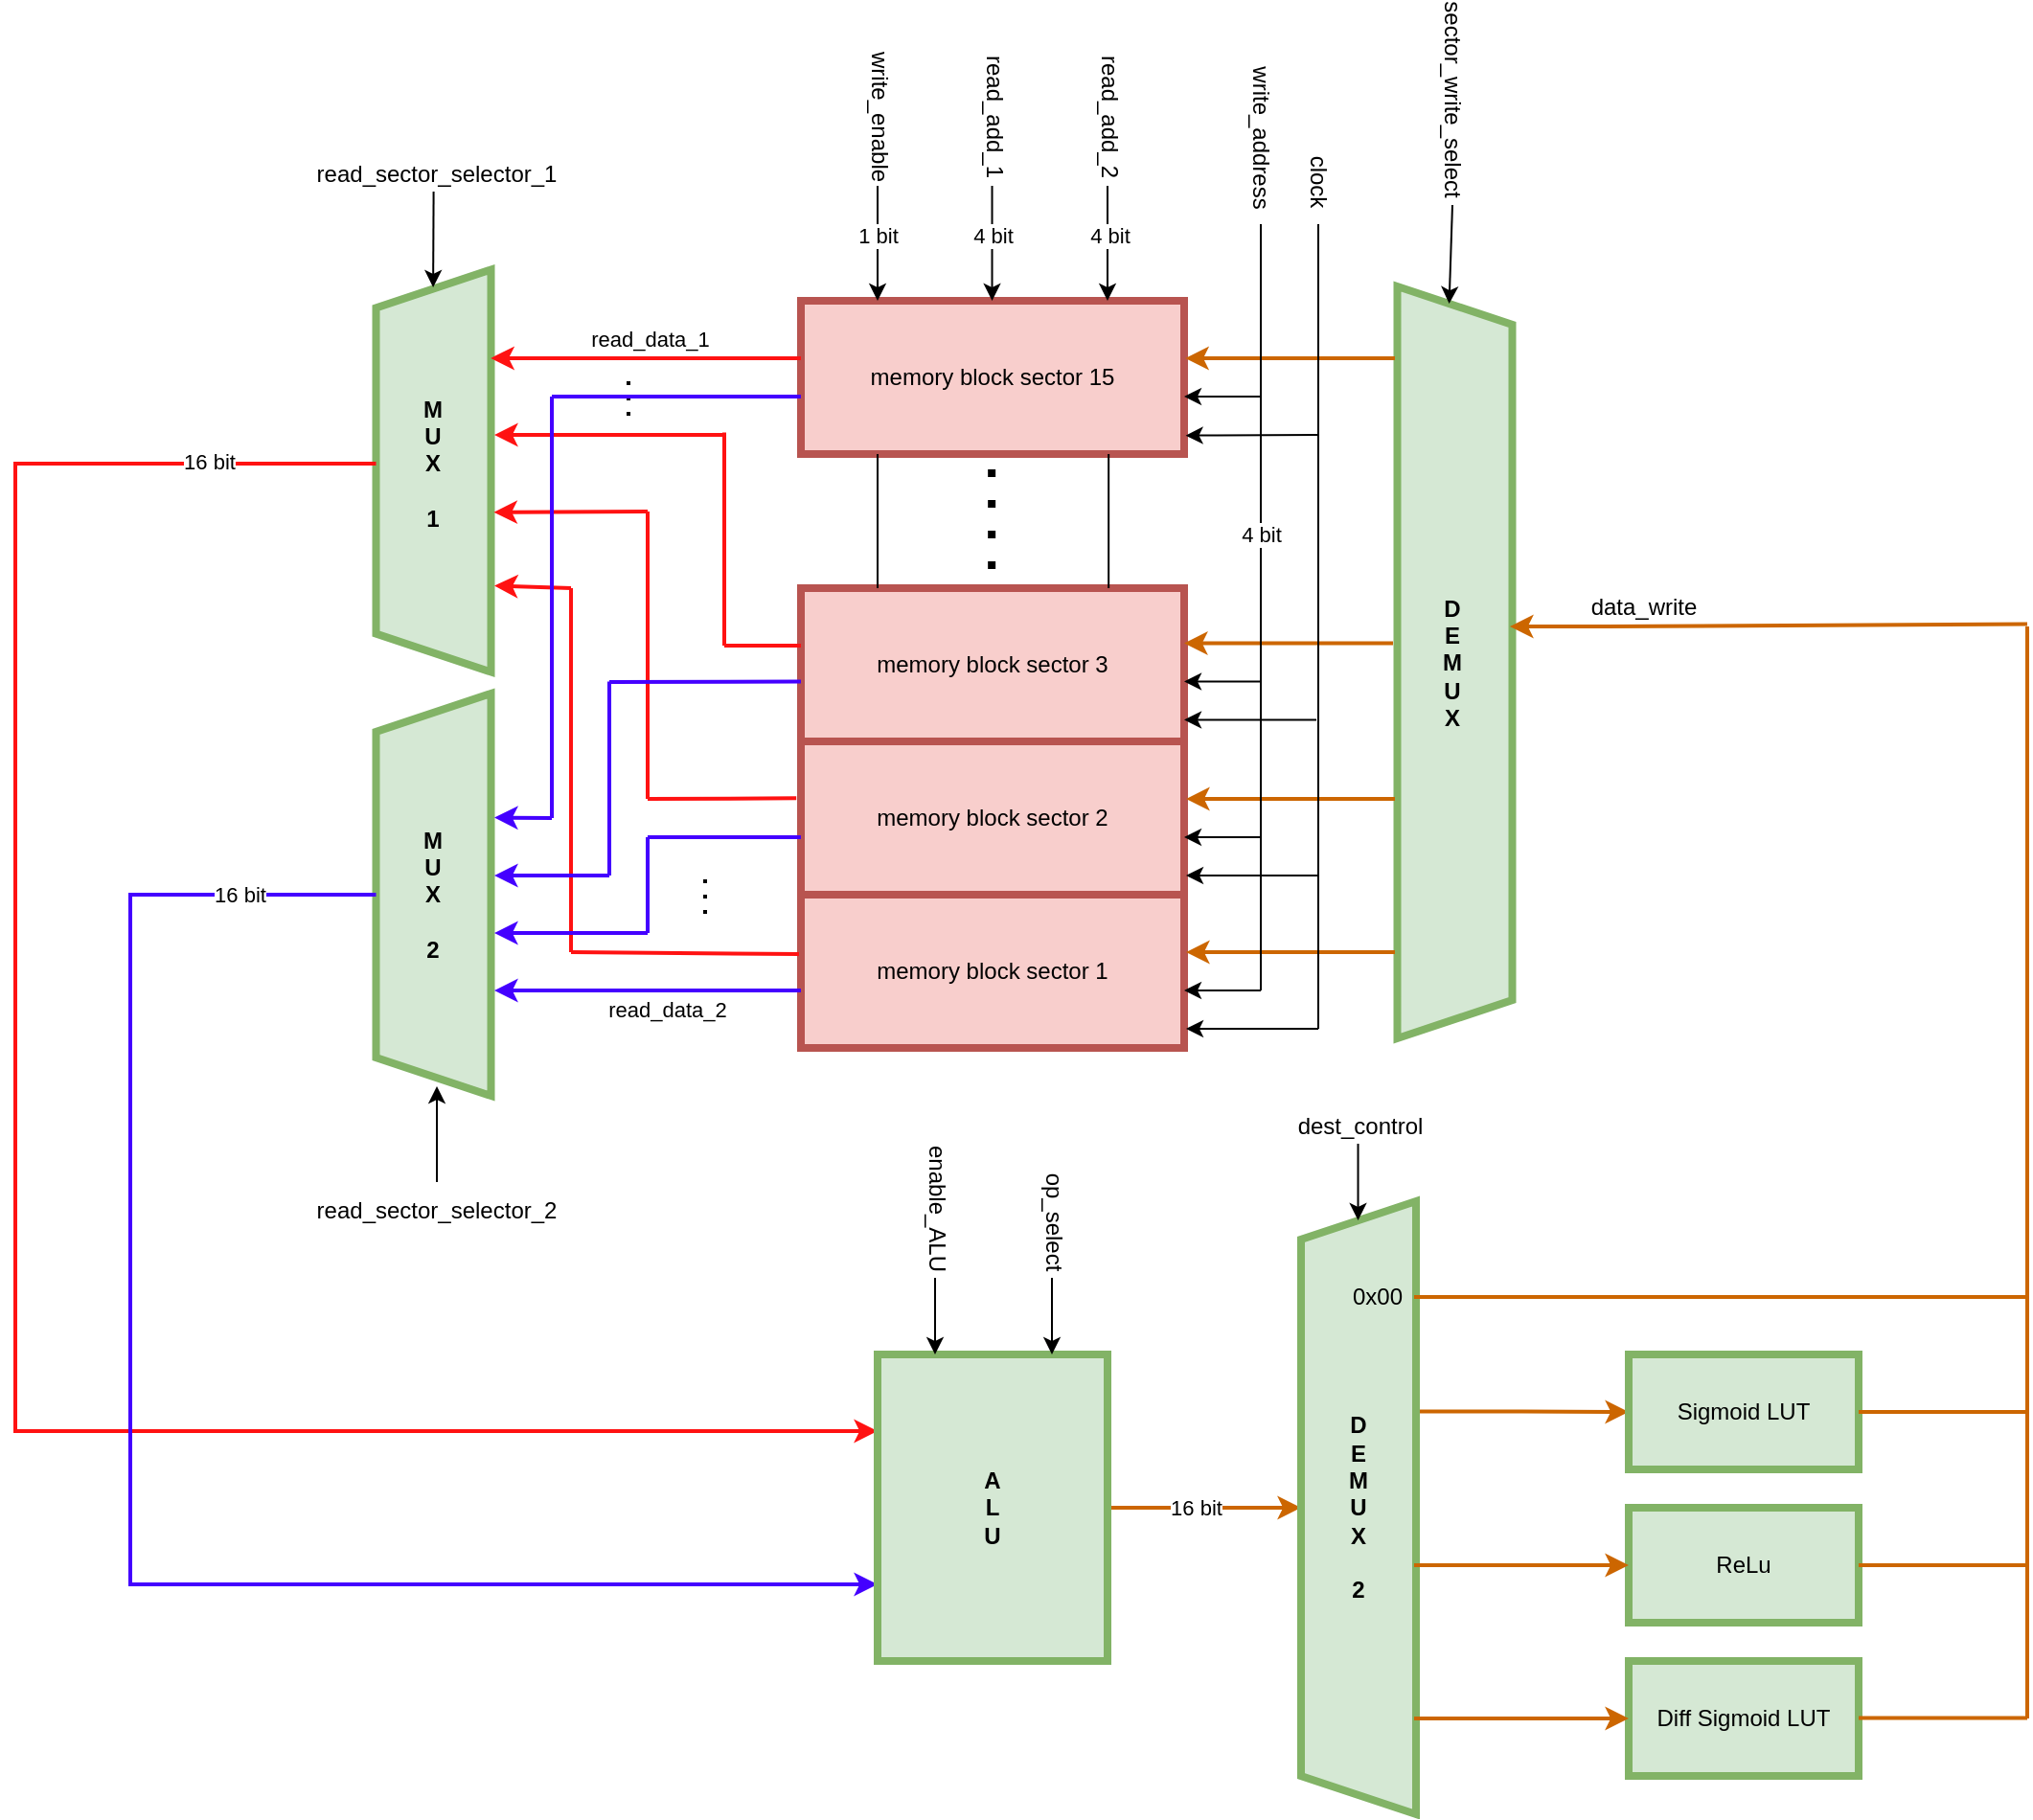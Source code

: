 <mxfile version="22.1.21" type="device">
  <diagram name="Page-1" id="vGLQDfFbMvig3VskNHVz">
    <mxGraphModel dx="2039" dy="1953" grid="1" gridSize="10" guides="1" tooltips="1" connect="1" arrows="1" fold="1" page="1" pageScale="1" pageWidth="850" pageHeight="1100" math="0" shadow="0">
      <root>
        <mxCell id="0" />
        <mxCell id="1" parent="0" />
        <mxCell id="zXN-J-oQ4i_HUt895SHt-1" value="memory block sector 3" style="rounded=0;whiteSpace=wrap;html=1;fillColor=#f8cecc;strokeColor=#b85450;strokeWidth=4;" parent="1" vertex="1">
          <mxGeometry x="280" y="80" width="200" height="80" as="geometry" />
        </mxCell>
        <mxCell id="zXN-J-oQ4i_HUt895SHt-2" value="memory block sector 2" style="rounded=0;whiteSpace=wrap;html=1;fillColor=#f8cecc;strokeColor=#b85450;strokeWidth=4;" parent="1" vertex="1">
          <mxGeometry x="280" y="160" width="200" height="80" as="geometry" />
        </mxCell>
        <mxCell id="zXN-J-oQ4i_HUt895SHt-3" value="memory block sector 1" style="rounded=0;whiteSpace=wrap;html=1;fillColor=#f8cecc;strokeColor=#b85450;strokeWidth=4;" parent="1" vertex="1">
          <mxGeometry x="280" y="240" width="200" height="80" as="geometry" />
        </mxCell>
        <mxCell id="zXN-J-oQ4i_HUt895SHt-4" value="" style="endArrow=none;dashed=1;html=1;dashPattern=1 3;strokeWidth=4;rounded=0;" parent="1" edge="1">
          <mxGeometry width="50" height="50" relative="1" as="geometry">
            <mxPoint x="379.58" y="70" as="sourcePoint" />
            <mxPoint x="379.58" y="10" as="targetPoint" />
          </mxGeometry>
        </mxCell>
        <mxCell id="zXN-J-oQ4i_HUt895SHt-5" value="memory block sector 15" style="rounded=0;whiteSpace=wrap;html=1;fillColor=#f8cecc;strokeColor=#b85450;strokeWidth=4;" parent="1" vertex="1">
          <mxGeometry x="280" y="-70" width="200" height="80" as="geometry" />
        </mxCell>
        <mxCell id="zXN-J-oQ4i_HUt895SHt-14" value="write_address" style="text;html=1;strokeColor=none;fillColor=none;align=center;verticalAlign=middle;whiteSpace=wrap;rounded=0;rotation=90;" parent="1" vertex="1">
          <mxGeometry x="490" y="-170" width="60" height="30" as="geometry" />
        </mxCell>
        <mxCell id="zXN-J-oQ4i_HUt895SHt-15" value="" style="shape=trapezoid;perimeter=trapezoidPerimeter;whiteSpace=wrap;html=1;fixedSize=1;fillColor=#d5e8d4;strokeColor=#82b366;strokeWidth=4;rotation=90;" parent="1" vertex="1">
          <mxGeometry x="425" y="88.75" width="392.5" height="60" as="geometry" />
        </mxCell>
        <mxCell id="zXN-J-oQ4i_HUt895SHt-16" value="D&lt;br&gt;E&lt;br&gt;M&lt;br&gt;U&lt;br&gt;X" style="text;html=1;strokeColor=none;fillColor=none;align=center;verticalAlign=middle;whiteSpace=wrap;rounded=0;fontStyle=1" parent="1" vertex="1">
          <mxGeometry x="590" y="103.75" width="60" height="30" as="geometry" />
        </mxCell>
        <mxCell id="zXN-J-oQ4i_HUt895SHt-22" value="data_write" style="text;html=1;strokeColor=none;fillColor=none;align=center;verticalAlign=middle;whiteSpace=wrap;rounded=0;rotation=0;" parent="1" vertex="1">
          <mxGeometry x="700" y="80" width="40" height="20" as="geometry" />
        </mxCell>
        <mxCell id="zXN-J-oQ4i_HUt895SHt-24" value="" style="endArrow=classic;html=1;rounded=0;entryX=0.023;entryY=0.549;entryDx=0;entryDy=0;entryPerimeter=0;" parent="1" target="zXN-J-oQ4i_HUt895SHt-15" edge="1">
          <mxGeometry width="50" height="50" relative="1" as="geometry">
            <mxPoint x="620" y="-120" as="sourcePoint" />
            <mxPoint x="619.66" y="-150" as="targetPoint" />
          </mxGeometry>
        </mxCell>
        <mxCell id="zXN-J-oQ4i_HUt895SHt-25" value="sector_write_select" style="text;html=1;strokeColor=none;fillColor=none;align=center;verticalAlign=middle;whiteSpace=wrap;rounded=0;rotation=90;" parent="1" vertex="1">
          <mxGeometry x="590" y="-190" width="60" height="30" as="geometry" />
        </mxCell>
        <mxCell id="zXN-J-oQ4i_HUt895SHt-28" value="" style="endArrow=classic;html=1;rounded=0;entryX=1.003;entryY=0.375;entryDx=0;entryDy=0;entryPerimeter=0;strokeColor=#CC6600;strokeWidth=2;" parent="1" target="zXN-J-oQ4i_HUt895SHt-5" edge="1">
          <mxGeometry width="50" height="50" relative="1" as="geometry">
            <mxPoint x="590" y="-40" as="sourcePoint" />
            <mxPoint x="480" y="-38.24" as="targetPoint" />
          </mxGeometry>
        </mxCell>
        <mxCell id="zXN-J-oQ4i_HUt895SHt-29" value="" style="endArrow=classic;html=1;rounded=0;entryX=1.003;entryY=0.375;entryDx=0;entryDy=0;entryPerimeter=0;strokeColor=#CC6600;strokeWidth=2;" parent="1" edge="1">
          <mxGeometry width="50" height="50" relative="1" as="geometry">
            <mxPoint x="589" y="108.75" as="sourcePoint" />
            <mxPoint x="480" y="108.75" as="targetPoint" />
          </mxGeometry>
        </mxCell>
        <mxCell id="zXN-J-oQ4i_HUt895SHt-30" value="" style="endArrow=classic;html=1;rounded=0;entryX=1.003;entryY=0.375;entryDx=0;entryDy=0;entryPerimeter=0;strokeColor=#CC6600;strokeWidth=2;" parent="1" edge="1">
          <mxGeometry width="50" height="50" relative="1" as="geometry">
            <mxPoint x="590" y="190" as="sourcePoint" />
            <mxPoint x="481" y="190" as="targetPoint" />
          </mxGeometry>
        </mxCell>
        <mxCell id="zXN-J-oQ4i_HUt895SHt-31" value="" style="endArrow=classic;html=1;rounded=0;entryX=1.003;entryY=0.375;entryDx=0;entryDy=0;entryPerimeter=0;strokeColor=#CC6600;strokeWidth=2;" parent="1" edge="1">
          <mxGeometry width="50" height="50" relative="1" as="geometry">
            <mxPoint x="590" y="270" as="sourcePoint" />
            <mxPoint x="481" y="270" as="targetPoint" />
          </mxGeometry>
        </mxCell>
        <mxCell id="zXN-J-oQ4i_HUt895SHt-37" value="" style="endArrow=none;html=1;rounded=0;" parent="1" edge="1">
          <mxGeometry width="50" height="50" relative="1" as="geometry">
            <mxPoint x="520" y="290" as="sourcePoint" />
            <mxPoint x="520" y="-110" as="targetPoint" />
          </mxGeometry>
        </mxCell>
        <mxCell id="zXN-J-oQ4i_HUt895SHt-105" value="4 bit" style="edgeLabel;html=1;align=center;verticalAlign=middle;resizable=0;points=[];" parent="zXN-J-oQ4i_HUt895SHt-37" vertex="1" connectable="0">
          <mxGeometry x="0.19" relative="1" as="geometry">
            <mxPoint as="offset" />
          </mxGeometry>
        </mxCell>
        <mxCell id="zXN-J-oQ4i_HUt895SHt-38" value="" style="endArrow=classic;html=1;rounded=0;" parent="1" edge="1">
          <mxGeometry width="50" height="50" relative="1" as="geometry">
            <mxPoint x="520" y="-20" as="sourcePoint" />
            <mxPoint x="480" y="-20" as="targetPoint" />
          </mxGeometry>
        </mxCell>
        <mxCell id="zXN-J-oQ4i_HUt895SHt-39" value="" style="endArrow=classic;html=1;rounded=0;" parent="1" edge="1">
          <mxGeometry width="50" height="50" relative="1" as="geometry">
            <mxPoint x="520" y="128.75" as="sourcePoint" />
            <mxPoint x="480" y="128.75" as="targetPoint" />
          </mxGeometry>
        </mxCell>
        <mxCell id="zXN-J-oQ4i_HUt895SHt-40" value="" style="endArrow=classic;html=1;rounded=0;" parent="1" edge="1">
          <mxGeometry width="50" height="50" relative="1" as="geometry">
            <mxPoint x="520" y="210" as="sourcePoint" />
            <mxPoint x="480" y="210" as="targetPoint" />
          </mxGeometry>
        </mxCell>
        <mxCell id="zXN-J-oQ4i_HUt895SHt-41" value="" style="endArrow=classic;html=1;rounded=0;" parent="1" edge="1">
          <mxGeometry width="50" height="50" relative="1" as="geometry">
            <mxPoint x="520" y="290" as="sourcePoint" />
            <mxPoint x="480" y="290" as="targetPoint" />
          </mxGeometry>
        </mxCell>
        <mxCell id="zXN-J-oQ4i_HUt895SHt-44" value="" style="endArrow=none;html=1;rounded=0;" parent="1" edge="1">
          <mxGeometry width="50" height="50" relative="1" as="geometry">
            <mxPoint x="550" y="310" as="sourcePoint" />
            <mxPoint x="550" y="-110" as="targetPoint" />
          </mxGeometry>
        </mxCell>
        <mxCell id="zXN-J-oQ4i_HUt895SHt-45" value="" style="endArrow=classic;html=1;rounded=0;entryX=1.004;entryY=0.879;entryDx=0;entryDy=0;entryPerimeter=0;" parent="1" target="zXN-J-oQ4i_HUt895SHt-5" edge="1">
          <mxGeometry width="50" height="50" relative="1" as="geometry">
            <mxPoint x="550" as="sourcePoint" />
            <mxPoint x="500" y="10" as="targetPoint" />
          </mxGeometry>
        </mxCell>
        <mxCell id="zXN-J-oQ4i_HUt895SHt-46" value="" style="endArrow=classic;html=1;rounded=0;entryX=1.004;entryY=0.879;entryDx=0;entryDy=0;entryPerimeter=0;" parent="1" edge="1">
          <mxGeometry width="50" height="50" relative="1" as="geometry">
            <mxPoint x="549" y="148.75" as="sourcePoint" />
            <mxPoint x="480" y="148.75" as="targetPoint" />
          </mxGeometry>
        </mxCell>
        <mxCell id="zXN-J-oQ4i_HUt895SHt-47" value="" style="endArrow=classic;html=1;rounded=0;entryX=1.004;entryY=0.879;entryDx=0;entryDy=0;entryPerimeter=0;" parent="1" edge="1">
          <mxGeometry width="50" height="50" relative="1" as="geometry">
            <mxPoint x="550" y="230" as="sourcePoint" />
            <mxPoint x="481" y="230" as="targetPoint" />
          </mxGeometry>
        </mxCell>
        <mxCell id="zXN-J-oQ4i_HUt895SHt-48" value="" style="endArrow=classic;html=1;rounded=0;entryX=1.004;entryY=0.879;entryDx=0;entryDy=0;entryPerimeter=0;" parent="1" edge="1">
          <mxGeometry width="50" height="50" relative="1" as="geometry">
            <mxPoint x="550" y="310" as="sourcePoint" />
            <mxPoint x="481" y="310" as="targetPoint" />
          </mxGeometry>
        </mxCell>
        <mxCell id="zXN-J-oQ4i_HUt895SHt-49" value="clock" style="text;html=1;strokeColor=none;fillColor=none;align=center;verticalAlign=middle;whiteSpace=wrap;rounded=0;rotation=90;" parent="1" vertex="1">
          <mxGeometry x="520" y="-147" width="60" height="30" as="geometry" />
        </mxCell>
        <mxCell id="zXN-J-oQ4i_HUt895SHt-50" value="" style="endArrow=classic;html=1;rounded=0;" parent="1" edge="1">
          <mxGeometry width="50" height="50" relative="1" as="geometry">
            <mxPoint x="320" y="-130" as="sourcePoint" />
            <mxPoint x="320" y="-70" as="targetPoint" />
          </mxGeometry>
        </mxCell>
        <mxCell id="zXN-J-oQ4i_HUt895SHt-104" value="1 bit" style="edgeLabel;html=1;align=center;verticalAlign=middle;resizable=0;points=[];" parent="zXN-J-oQ4i_HUt895SHt-50" vertex="1" connectable="0">
          <mxGeometry x="-0.156" relative="1" as="geometry">
            <mxPoint as="offset" />
          </mxGeometry>
        </mxCell>
        <mxCell id="zXN-J-oQ4i_HUt895SHt-51" value="" style="endArrow=classic;html=1;rounded=0;" parent="1" edge="1">
          <mxGeometry width="50" height="50" relative="1" as="geometry">
            <mxPoint x="379.76" y="-130" as="sourcePoint" />
            <mxPoint x="379.76" y="-70" as="targetPoint" />
          </mxGeometry>
        </mxCell>
        <mxCell id="zXN-J-oQ4i_HUt895SHt-103" value="4 bit" style="edgeLabel;html=1;align=center;verticalAlign=middle;resizable=0;points=[];" parent="zXN-J-oQ4i_HUt895SHt-51" vertex="1" connectable="0">
          <mxGeometry x="-0.128" relative="1" as="geometry">
            <mxPoint as="offset" />
          </mxGeometry>
        </mxCell>
        <mxCell id="zXN-J-oQ4i_HUt895SHt-52" value="" style="endArrow=classic;html=1;rounded=0;" parent="1" edge="1">
          <mxGeometry width="50" height="50" relative="1" as="geometry">
            <mxPoint x="440" y="-130" as="sourcePoint" />
            <mxPoint x="440" y="-70" as="targetPoint" />
          </mxGeometry>
        </mxCell>
        <mxCell id="zXN-J-oQ4i_HUt895SHt-102" value="4 bit" style="edgeLabel;html=1;align=center;verticalAlign=middle;resizable=0;points=[];" parent="zXN-J-oQ4i_HUt895SHt-52" vertex="1" connectable="0">
          <mxGeometry x="-0.156" y="1" relative="1" as="geometry">
            <mxPoint as="offset" />
          </mxGeometry>
        </mxCell>
        <mxCell id="zXN-J-oQ4i_HUt895SHt-53" value="write_enable" style="text;html=1;strokeColor=none;fillColor=none;align=center;verticalAlign=middle;whiteSpace=wrap;rounded=0;rotation=90;" parent="1" vertex="1">
          <mxGeometry x="291" y="-181" width="60" height="30" as="geometry" />
        </mxCell>
        <mxCell id="zXN-J-oQ4i_HUt895SHt-54" value="read_add_1" style="text;html=1;strokeColor=none;fillColor=none;align=center;verticalAlign=middle;whiteSpace=wrap;rounded=0;rotation=90;" parent="1" vertex="1">
          <mxGeometry x="351" y="-181" width="60" height="30" as="geometry" />
        </mxCell>
        <mxCell id="zXN-J-oQ4i_HUt895SHt-57" value="read_add_2" style="text;html=1;strokeColor=none;fillColor=none;align=center;verticalAlign=middle;whiteSpace=wrap;rounded=0;rotation=90;" parent="1" vertex="1">
          <mxGeometry x="411" y="-181" width="60" height="30" as="geometry" />
        </mxCell>
        <mxCell id="zXN-J-oQ4i_HUt895SHt-58" value="" style="endArrow=none;html=1;rounded=0;entryX=0.2;entryY=1;entryDx=0;entryDy=0;entryPerimeter=0;" parent="1" target="zXN-J-oQ4i_HUt895SHt-5" edge="1">
          <mxGeometry width="50" height="50" relative="1" as="geometry">
            <mxPoint x="320" y="80" as="sourcePoint" />
            <mxPoint x="370" y="30" as="targetPoint" />
          </mxGeometry>
        </mxCell>
        <mxCell id="zXN-J-oQ4i_HUt895SHt-59" value="" style="endArrow=none;html=1;rounded=0;entryX=0.2;entryY=1;entryDx=0;entryDy=0;entryPerimeter=0;" parent="1" edge="1">
          <mxGeometry width="50" height="50" relative="1" as="geometry">
            <mxPoint x="440.58" y="80" as="sourcePoint" />
            <mxPoint x="440.58" y="10" as="targetPoint" />
          </mxGeometry>
        </mxCell>
        <mxCell id="zXN-J-oQ4i_HUt895SHt-60" value="" style="shape=trapezoid;perimeter=trapezoidPerimeter;whiteSpace=wrap;html=1;fixedSize=1;fillColor=#d5e8d4;strokeColor=#82b366;strokeWidth=4;rotation=90;direction=west;" parent="1" vertex="1">
          <mxGeometry x="-16.75" y="-11.25" width="210" height="60" as="geometry" />
        </mxCell>
        <mxCell id="zXN-J-oQ4i_HUt895SHt-64" value="" style="endArrow=classic;html=1;rounded=0;entryX=0.78;entryY=0.998;entryDx=0;entryDy=0;entryPerimeter=0;strokeColor=#FF1212;strokeWidth=2;" parent="1" target="zXN-J-oQ4i_HUt895SHt-60" edge="1">
          <mxGeometry width="50" height="50" relative="1" as="geometry">
            <mxPoint x="280" y="-40" as="sourcePoint" />
            <mxPoint x="220" y="-40" as="targetPoint" />
          </mxGeometry>
        </mxCell>
        <mxCell id="zXN-J-oQ4i_HUt895SHt-76" value="read_data_1" style="edgeLabel;html=1;align=center;verticalAlign=middle;resizable=0;points=[];" parent="zXN-J-oQ4i_HUt895SHt-64" vertex="1" connectable="0">
          <mxGeometry x="-0.119" y="-1" relative="1" as="geometry">
            <mxPoint x="-8" y="-9" as="offset" />
          </mxGeometry>
        </mxCell>
        <mxCell id="zXN-J-oQ4i_HUt895SHt-67" value="" style="endArrow=classic;html=1;rounded=0;entryX=0.78;entryY=1.063;entryDx=0;entryDy=0;entryPerimeter=0;strokeColor=#FF1212;strokeWidth=2;" parent="1" edge="1">
          <mxGeometry width="50" height="50" relative="1" as="geometry">
            <mxPoint x="240" as="sourcePoint" />
            <mxPoint x="120" as="targetPoint" />
          </mxGeometry>
        </mxCell>
        <mxCell id="zXN-J-oQ4i_HUt895SHt-65" value="" style="endArrow=none;dashed=1;html=1;dashPattern=1 3;strokeWidth=2;rounded=0;" parent="1" edge="1">
          <mxGeometry width="50" height="50" relative="1" as="geometry">
            <mxPoint x="190" y="-10" as="sourcePoint" />
            <mxPoint x="190" y="-30" as="targetPoint" />
          </mxGeometry>
        </mxCell>
        <mxCell id="zXN-J-oQ4i_HUt895SHt-68" value="" style="endArrow=none;html=1;rounded=0;strokeColor=#FF1212;strokeWidth=2;" parent="1" edge="1">
          <mxGeometry width="50" height="50" relative="1" as="geometry">
            <mxPoint x="240" y="110" as="sourcePoint" />
            <mxPoint x="240" y="-1.25" as="targetPoint" />
          </mxGeometry>
        </mxCell>
        <mxCell id="zXN-J-oQ4i_HUt895SHt-69" value="" style="endArrow=none;html=1;rounded=0;strokeColor=#FF1212;strokeWidth=2;" parent="1" edge="1">
          <mxGeometry width="50" height="50" relative="1" as="geometry">
            <mxPoint x="240" y="110" as="sourcePoint" />
            <mxPoint x="280" y="110" as="targetPoint" />
          </mxGeometry>
        </mxCell>
        <mxCell id="zXN-J-oQ4i_HUt895SHt-70" value="" style="endArrow=classic;html=1;rounded=0;entryX=0.397;entryY=1.024;entryDx=0;entryDy=0;entryPerimeter=0;strokeColor=#FF1212;strokeWidth=2;" parent="1" target="zXN-J-oQ4i_HUt895SHt-60" edge="1">
          <mxGeometry width="50" height="50" relative="1" as="geometry">
            <mxPoint x="200" y="40" as="sourcePoint" />
            <mxPoint x="130" y="40" as="targetPoint" />
          </mxGeometry>
        </mxCell>
        <mxCell id="zXN-J-oQ4i_HUt895SHt-71" value="" style="endArrow=none;html=1;rounded=0;strokeColor=#FF1212;strokeWidth=2;" parent="1" edge="1">
          <mxGeometry width="50" height="50" relative="1" as="geometry">
            <mxPoint x="200" y="190" as="sourcePoint" />
            <mxPoint x="200" y="40" as="targetPoint" />
          </mxGeometry>
        </mxCell>
        <mxCell id="zXN-J-oQ4i_HUt895SHt-72" value="" style="endArrow=none;html=1;rounded=0;entryX=-0.012;entryY=0.371;entryDx=0;entryDy=0;entryPerimeter=0;strokeColor=#FF1212;strokeWidth=2;" parent="1" target="zXN-J-oQ4i_HUt895SHt-2" edge="1">
          <mxGeometry width="50" height="50" relative="1" as="geometry">
            <mxPoint x="200" y="190" as="sourcePoint" />
            <mxPoint x="250" y="140" as="targetPoint" />
          </mxGeometry>
        </mxCell>
        <mxCell id="zXN-J-oQ4i_HUt895SHt-73" value="" style="endArrow=classic;html=1;rounded=0;strokeColor=#FF1212;strokeWidth=2;" parent="1" edge="1">
          <mxGeometry width="50" height="50" relative="1" as="geometry">
            <mxPoint x="160" y="80" as="sourcePoint" />
            <mxPoint x="120" y="78.75" as="targetPoint" />
          </mxGeometry>
        </mxCell>
        <mxCell id="zXN-J-oQ4i_HUt895SHt-74" value="" style="endArrow=none;html=1;rounded=0;strokeColor=#FF1212;strokeWidth=2;" parent="1" edge="1">
          <mxGeometry width="50" height="50" relative="1" as="geometry">
            <mxPoint x="160" y="270" as="sourcePoint" />
            <mxPoint x="160" y="80" as="targetPoint" />
          </mxGeometry>
        </mxCell>
        <mxCell id="zXN-J-oQ4i_HUt895SHt-75" value="" style="endArrow=none;html=1;rounded=0;strokeColor=#FF1212;strokeWidth=2;" parent="1" edge="1">
          <mxGeometry width="50" height="50" relative="1" as="geometry">
            <mxPoint x="160" y="270" as="sourcePoint" />
            <mxPoint x="279" y="271" as="targetPoint" />
          </mxGeometry>
        </mxCell>
        <mxCell id="zXN-J-oQ4i_HUt895SHt-78" value="" style="shape=trapezoid;perimeter=trapezoidPerimeter;whiteSpace=wrap;html=1;fixedSize=1;fillColor=#d5e8d4;strokeColor=#82b366;strokeWidth=4;rotation=90;direction=west;" parent="1" vertex="1">
          <mxGeometry x="-16.75" y="210" width="210" height="60" as="geometry" />
        </mxCell>
        <mxCell id="zXN-J-oQ4i_HUt895SHt-79" value="" style="endArrow=classic;html=1;rounded=0;exitX=0;exitY=0.625;exitDx=0;exitDy=0;exitPerimeter=0;strokeColor=#4400FF;strokeWidth=2;" parent="1" source="zXN-J-oQ4i_HUt895SHt-3" edge="1">
          <mxGeometry width="50" height="50" relative="1" as="geometry">
            <mxPoint x="120" y="340" as="sourcePoint" />
            <mxPoint x="120" y="290" as="targetPoint" />
          </mxGeometry>
        </mxCell>
        <mxCell id="zXN-J-oQ4i_HUt895SHt-80" value="read_data_2" style="edgeLabel;html=1;align=center;verticalAlign=middle;resizable=0;points=[];" parent="1" vertex="1" connectable="0">
          <mxGeometry x="210.004" y="299.998" as="geometry" />
        </mxCell>
        <mxCell id="zXN-J-oQ4i_HUt895SHt-82" value="" style="endArrow=none;html=1;rounded=0;strokeColor=#4400FF;strokeWidth=2;" parent="1" edge="1">
          <mxGeometry width="50" height="50" relative="1" as="geometry">
            <mxPoint x="200" y="210" as="sourcePoint" />
            <mxPoint x="280" y="210" as="targetPoint" />
          </mxGeometry>
        </mxCell>
        <mxCell id="zXN-J-oQ4i_HUt895SHt-83" value="" style="endArrow=classic;html=1;rounded=0;strokeColor=#4400FF;strokeWidth=2;" parent="1" edge="1">
          <mxGeometry width="50" height="50" relative="1" as="geometry">
            <mxPoint x="200" y="260" as="sourcePoint" />
            <mxPoint x="120" y="260" as="targetPoint" />
          </mxGeometry>
        </mxCell>
        <mxCell id="zXN-J-oQ4i_HUt895SHt-84" value="" style="endArrow=none;html=1;rounded=0;strokeColor=#4400FF;strokeWidth=2;" parent="1" edge="1">
          <mxGeometry width="50" height="50" relative="1" as="geometry">
            <mxPoint x="200" y="260" as="sourcePoint" />
            <mxPoint x="200" y="210" as="targetPoint" />
          </mxGeometry>
        </mxCell>
        <mxCell id="zXN-J-oQ4i_HUt895SHt-85" value="" style="endArrow=classic;html=1;rounded=0;strokeColor=#4400FF;strokeWidth=2;" parent="1" edge="1">
          <mxGeometry width="50" height="50" relative="1" as="geometry">
            <mxPoint x="180" y="230" as="sourcePoint" />
            <mxPoint x="120" y="230" as="targetPoint" />
          </mxGeometry>
        </mxCell>
        <mxCell id="zXN-J-oQ4i_HUt895SHt-86" value="" style="endArrow=classic;html=1;rounded=0;strokeColor=#4400FF;strokeWidth=2;" parent="1" edge="1">
          <mxGeometry width="50" height="50" relative="1" as="geometry">
            <mxPoint x="150" y="200" as="sourcePoint" />
            <mxPoint x="120" y="199.76" as="targetPoint" />
          </mxGeometry>
        </mxCell>
        <mxCell id="zXN-J-oQ4i_HUt895SHt-87" value="" style="endArrow=none;html=1;rounded=0;strokeColor=#4400FF;strokeWidth=2;" parent="1" edge="1">
          <mxGeometry width="50" height="50" relative="1" as="geometry">
            <mxPoint x="180" y="129" as="sourcePoint" />
            <mxPoint x="280" y="128.75" as="targetPoint" />
          </mxGeometry>
        </mxCell>
        <mxCell id="zXN-J-oQ4i_HUt895SHt-88" value="" style="endArrow=none;html=1;rounded=0;strokeColor=#4400FF;strokeWidth=2;" parent="1" edge="1">
          <mxGeometry width="50" height="50" relative="1" as="geometry">
            <mxPoint x="180" y="230" as="sourcePoint" />
            <mxPoint x="180" y="128.75" as="targetPoint" />
          </mxGeometry>
        </mxCell>
        <mxCell id="zXN-J-oQ4i_HUt895SHt-89" value="" style="endArrow=none;html=1;rounded=0;strokeColor=#4400FF;strokeWidth=2;" parent="1" edge="1">
          <mxGeometry width="50" height="50" relative="1" as="geometry">
            <mxPoint x="150" y="-20" as="sourcePoint" />
            <mxPoint x="280" y="-20" as="targetPoint" />
          </mxGeometry>
        </mxCell>
        <mxCell id="zXN-J-oQ4i_HUt895SHt-90" value="" style="endArrow=none;html=1;rounded=0;strokeColor=#4400FF;strokeWidth=2;" parent="1" edge="1">
          <mxGeometry width="50" height="50" relative="1" as="geometry">
            <mxPoint x="150" y="200" as="sourcePoint" />
            <mxPoint x="150" y="-20" as="targetPoint" />
          </mxGeometry>
        </mxCell>
        <mxCell id="zXN-J-oQ4i_HUt895SHt-91" value="" style="endArrow=none;dashed=1;html=1;dashPattern=1 3;strokeWidth=2;rounded=0;" parent="1" edge="1">
          <mxGeometry width="50" height="50" relative="1" as="geometry">
            <mxPoint x="230" y="250" as="sourcePoint" />
            <mxPoint x="230" y="230" as="targetPoint" />
          </mxGeometry>
        </mxCell>
        <mxCell id="zXN-J-oQ4i_HUt895SHt-95" value="" style="endArrow=classic;html=1;rounded=0;" parent="1" edge="1">
          <mxGeometry width="50" height="50" relative="1" as="geometry">
            <mxPoint x="88.3" y="-127" as="sourcePoint" />
            <mxPoint x="88.05" y="-77" as="targetPoint" />
          </mxGeometry>
        </mxCell>
        <mxCell id="zXN-J-oQ4i_HUt895SHt-96" value="read_sector_selector_1" style="text;html=1;strokeColor=none;fillColor=none;align=center;verticalAlign=middle;whiteSpace=wrap;rounded=0;rotation=0;" parent="1" vertex="1">
          <mxGeometry x="60" y="-151" width="60" height="30" as="geometry" />
        </mxCell>
        <mxCell id="zXN-J-oQ4i_HUt895SHt-99" value="" style="endArrow=classic;html=1;rounded=0;" parent="1" edge="1">
          <mxGeometry width="50" height="50" relative="1" as="geometry">
            <mxPoint x="90" y="390" as="sourcePoint" />
            <mxPoint x="90" y="340" as="targetPoint" />
          </mxGeometry>
        </mxCell>
        <mxCell id="zXN-J-oQ4i_HUt895SHt-101" value="read_sector_selector_2" style="text;html=1;strokeColor=none;fillColor=none;align=center;verticalAlign=middle;whiteSpace=wrap;rounded=0;rotation=0;" parent="1" vertex="1">
          <mxGeometry x="60" y="390" width="60" height="30" as="geometry" />
        </mxCell>
        <mxCell id="kywgrCzGS0aHOW66BCYJ-7" style="edgeStyle=orthogonalEdgeStyle;rounded=0;orthogonalLoop=1;jettySize=auto;html=1;entryX=0;entryY=0.25;entryDx=0;entryDy=0;strokeWidth=2;strokeColor=#FF1212;" parent="1" source="zXN-J-oQ4i_HUt895SHt-108" target="kywgrCzGS0aHOW66BCYJ-1" edge="1">
          <mxGeometry relative="1" as="geometry">
            <Array as="points">
              <mxPoint x="-130" y="15" />
              <mxPoint x="-130" y="520" />
            </Array>
          </mxGeometry>
        </mxCell>
        <mxCell id="kywgrCzGS0aHOW66BCYJ-9" value="16 bit" style="edgeLabel;html=1;align=center;verticalAlign=middle;resizable=0;points=[];" parent="kywgrCzGS0aHOW66BCYJ-7" vertex="1" connectable="0">
          <mxGeometry x="-0.846" y="-3" relative="1" as="geometry">
            <mxPoint y="2" as="offset" />
          </mxGeometry>
        </mxCell>
        <mxCell id="zXN-J-oQ4i_HUt895SHt-108" value="&lt;b&gt;M&lt;br&gt;U&lt;br&gt;X&lt;br&gt;&lt;br&gt;1&lt;/b&gt;" style="text;html=1;strokeColor=none;fillColor=none;align=center;verticalAlign=middle;whiteSpace=wrap;rounded=0;" parent="1" vertex="1">
          <mxGeometry x="58.25" width="60" height="30" as="geometry" />
        </mxCell>
        <mxCell id="kywgrCzGS0aHOW66BCYJ-8" style="edgeStyle=orthogonalEdgeStyle;rounded=0;orthogonalLoop=1;jettySize=auto;html=1;entryX=0;entryY=0.75;entryDx=0;entryDy=0;strokeColor=#4400FF;strokeWidth=2;" parent="1" source="zXN-J-oQ4i_HUt895SHt-109" target="kywgrCzGS0aHOW66BCYJ-1" edge="1">
          <mxGeometry relative="1" as="geometry">
            <Array as="points">
              <mxPoint x="-70" y="240" />
              <mxPoint x="-70" y="600" />
            </Array>
          </mxGeometry>
        </mxCell>
        <mxCell id="kywgrCzGS0aHOW66BCYJ-10" value="16 bit" style="edgeLabel;html=1;align=center;verticalAlign=middle;resizable=0;points=[];" parent="kywgrCzGS0aHOW66BCYJ-8" vertex="1" connectable="0">
          <mxGeometry x="-0.837" y="-3" relative="1" as="geometry">
            <mxPoint y="3" as="offset" />
          </mxGeometry>
        </mxCell>
        <mxCell id="zXN-J-oQ4i_HUt895SHt-109" value="&lt;b&gt;M&lt;br&gt;U&lt;br&gt;X&lt;br&gt;&lt;br&gt;2&lt;br&gt;&lt;/b&gt;" style="text;html=1;strokeColor=none;fillColor=none;align=center;verticalAlign=middle;whiteSpace=wrap;rounded=0;" parent="1" vertex="1">
          <mxGeometry x="58.25" y="225" width="60" height="30" as="geometry" />
        </mxCell>
        <mxCell id="kywgrCzGS0aHOW66BCYJ-12" value="" style="edgeStyle=orthogonalEdgeStyle;rounded=0;orthogonalLoop=1;jettySize=auto;html=1;strokeWidth=2;strokeColor=#CC6600;" parent="1" source="kywgrCzGS0aHOW66BCYJ-1" target="kywgrCzGS0aHOW66BCYJ-11" edge="1">
          <mxGeometry relative="1" as="geometry" />
        </mxCell>
        <mxCell id="kywgrCzGS0aHOW66BCYJ-13" value="16 bit" style="edgeLabel;html=1;align=center;verticalAlign=middle;resizable=0;points=[];" parent="kywgrCzGS0aHOW66BCYJ-12" vertex="1" connectable="0">
          <mxGeometry x="-0.095" y="-2" relative="1" as="geometry">
            <mxPoint y="-2" as="offset" />
          </mxGeometry>
        </mxCell>
        <mxCell id="kywgrCzGS0aHOW66BCYJ-1" value="&lt;b&gt;A&lt;br&gt;L&lt;br&gt;U&lt;/b&gt;" style="rounded=0;whiteSpace=wrap;html=1;fillColor=#d5e8d4;strokeColor=#82b366;strokeWidth=4;" parent="1" vertex="1">
          <mxGeometry x="320" y="480" width="120" height="160" as="geometry" />
        </mxCell>
        <mxCell id="kywgrCzGS0aHOW66BCYJ-2" value="" style="endArrow=classic;html=1;rounded=0;" parent="1" edge="1">
          <mxGeometry width="50" height="50" relative="1" as="geometry">
            <mxPoint x="350" y="440" as="sourcePoint" />
            <mxPoint x="350" y="480" as="targetPoint" />
          </mxGeometry>
        </mxCell>
        <mxCell id="kywgrCzGS0aHOW66BCYJ-3" value="" style="endArrow=classic;html=1;rounded=0;" parent="1" edge="1">
          <mxGeometry width="50" height="50" relative="1" as="geometry">
            <mxPoint x="411" y="440" as="sourcePoint" />
            <mxPoint x="411" y="480" as="targetPoint" />
          </mxGeometry>
        </mxCell>
        <mxCell id="kywgrCzGS0aHOW66BCYJ-4" value="enable_ALU" style="text;html=1;strokeColor=none;fillColor=none;align=center;verticalAlign=middle;whiteSpace=wrap;rounded=0;rotation=90;" parent="1" vertex="1">
          <mxGeometry x="321" y="389" width="60" height="30" as="geometry" />
        </mxCell>
        <mxCell id="kywgrCzGS0aHOW66BCYJ-5" value="op_select" style="text;html=1;strokeColor=none;fillColor=none;align=center;verticalAlign=middle;whiteSpace=wrap;rounded=0;rotation=90;" parent="1" vertex="1">
          <mxGeometry x="382" y="396" width="60" height="30" as="geometry" />
        </mxCell>
        <mxCell id="kywgrCzGS0aHOW66BCYJ-17" style="edgeStyle=orthogonalEdgeStyle;rounded=0;orthogonalLoop=1;jettySize=auto;html=1;entryX=0;entryY=0.5;entryDx=0;entryDy=0;exitX=0.657;exitY=0.963;exitDx=0;exitDy=0;exitPerimeter=0;strokeWidth=2;strokeColor=#CC6600;" parent="1" source="kywgrCzGS0aHOW66BCYJ-11" target="kywgrCzGS0aHOW66BCYJ-16" edge="1">
          <mxGeometry relative="1" as="geometry">
            <Array as="points" />
          </mxGeometry>
        </mxCell>
        <mxCell id="kywgrCzGS0aHOW66BCYJ-11" value="" style="shape=trapezoid;perimeter=trapezoidPerimeter;whiteSpace=wrap;html=1;fixedSize=1;fillColor=#d5e8d4;strokeColor=#82b366;strokeWidth=4;rotation=90;direction=west;" parent="1" vertex="1">
          <mxGeometry x="411" y="530" width="320" height="60" as="geometry" />
        </mxCell>
        <mxCell id="kywgrCzGS0aHOW66BCYJ-14" value="Diff Sigmoid LUT" style="rounded=0;whiteSpace=wrap;html=1;fillColor=#d5e8d4;strokeColor=#82b366;strokeWidth=4;" parent="1" vertex="1">
          <mxGeometry x="712" y="640" width="120" height="60" as="geometry" />
        </mxCell>
        <mxCell id="kywgrCzGS0aHOW66BCYJ-15" value="ReLu" style="rounded=0;whiteSpace=wrap;html=1;fillColor=#d5e8d4;strokeColor=#82b366;strokeWidth=4;" parent="1" vertex="1">
          <mxGeometry x="712" y="560" width="120" height="60" as="geometry" />
        </mxCell>
        <mxCell id="kywgrCzGS0aHOW66BCYJ-16" value="Sigmoid LUT" style="rounded=0;whiteSpace=wrap;html=1;fillColor=#d5e8d4;strokeColor=#82b366;strokeWidth=4;" parent="1" vertex="1">
          <mxGeometry x="712" y="480" width="120" height="60" as="geometry" />
        </mxCell>
        <mxCell id="kywgrCzGS0aHOW66BCYJ-19" value="" style="endArrow=classic;html=1;rounded=0;entryX=0;entryY=0.5;entryDx=0;entryDy=0;strokeWidth=2;strokeColor=#CC6600;" parent="1" target="kywgrCzGS0aHOW66BCYJ-15" edge="1">
          <mxGeometry width="50" height="50" relative="1" as="geometry">
            <mxPoint x="600" y="590" as="sourcePoint" />
            <mxPoint x="650" y="540" as="targetPoint" />
          </mxGeometry>
        </mxCell>
        <mxCell id="kywgrCzGS0aHOW66BCYJ-20" value="" style="endArrow=classic;html=1;rounded=0;entryX=0;entryY=0.5;entryDx=0;entryDy=0;strokeWidth=2;strokeColor=#CC6600;" parent="1" target="kywgrCzGS0aHOW66BCYJ-14" edge="1">
          <mxGeometry width="50" height="50" relative="1" as="geometry">
            <mxPoint x="600" y="670" as="sourcePoint" />
            <mxPoint x="710" y="670" as="targetPoint" />
          </mxGeometry>
        </mxCell>
        <mxCell id="kywgrCzGS0aHOW66BCYJ-21" value="" style="endArrow=classic;html=1;rounded=0;strokeWidth=2;strokeColor=#CC6600;" parent="1" edge="1">
          <mxGeometry width="50" height="50" relative="1" as="geometry">
            <mxPoint x="700" y="100" as="sourcePoint" />
            <mxPoint x="650" y="100" as="targetPoint" />
          </mxGeometry>
        </mxCell>
        <mxCell id="kywgrCzGS0aHOW66BCYJ-22" value="" style="endArrow=none;html=1;rounded=0;strokeWidth=2;strokeColor=#CC6600;" parent="1" edge="1">
          <mxGeometry width="50" height="50" relative="1" as="geometry">
            <mxPoint x="600" y="450" as="sourcePoint" />
            <mxPoint x="920" y="450" as="targetPoint" />
          </mxGeometry>
        </mxCell>
        <mxCell id="kywgrCzGS0aHOW66BCYJ-23" value="" style="endArrow=none;html=1;rounded=0;strokeWidth=2;strokeColor=#CC6600;" parent="1" edge="1">
          <mxGeometry width="50" height="50" relative="1" as="geometry">
            <mxPoint x="920" y="450" as="sourcePoint" />
            <mxPoint x="920" y="100" as="targetPoint" />
          </mxGeometry>
        </mxCell>
        <mxCell id="kywgrCzGS0aHOW66BCYJ-24" value="" style="endArrow=none;html=1;rounded=0;strokeWidth=2;strokeColor=#CC6600;" parent="1" edge="1">
          <mxGeometry width="50" height="50" relative="1" as="geometry">
            <mxPoint x="700" y="100" as="sourcePoint" />
            <mxPoint x="920" y="98.75" as="targetPoint" />
          </mxGeometry>
        </mxCell>
        <mxCell id="kywgrCzGS0aHOW66BCYJ-27" value="" style="endArrow=none;html=1;rounded=0;strokeWidth=2;strokeColor=#CC6600;" parent="1" edge="1">
          <mxGeometry width="50" height="50" relative="1" as="geometry">
            <mxPoint x="920" y="670" as="sourcePoint" />
            <mxPoint x="920" y="450" as="targetPoint" />
          </mxGeometry>
        </mxCell>
        <mxCell id="kywgrCzGS0aHOW66BCYJ-29" value="" style="endArrow=none;html=1;rounded=0;strokeWidth=2;strokeColor=#CC6600;" parent="1" edge="1">
          <mxGeometry width="50" height="50" relative="1" as="geometry">
            <mxPoint x="832" y="510" as="sourcePoint" />
            <mxPoint x="920" y="510" as="targetPoint" />
          </mxGeometry>
        </mxCell>
        <mxCell id="kywgrCzGS0aHOW66BCYJ-30" value="" style="endArrow=none;html=1;rounded=0;strokeWidth=2;strokeColor=#CC6600;" parent="1" edge="1">
          <mxGeometry width="50" height="50" relative="1" as="geometry">
            <mxPoint x="832" y="590" as="sourcePoint" />
            <mxPoint x="920" y="590" as="targetPoint" />
          </mxGeometry>
        </mxCell>
        <mxCell id="kywgrCzGS0aHOW66BCYJ-31" value="" style="endArrow=none;html=1;rounded=0;strokeWidth=2;strokeColor=#CC6600;" parent="1" edge="1">
          <mxGeometry width="50" height="50" relative="1" as="geometry">
            <mxPoint x="832" y="669.75" as="sourcePoint" />
            <mxPoint x="920" y="669.75" as="targetPoint" />
          </mxGeometry>
        </mxCell>
        <mxCell id="kywgrCzGS0aHOW66BCYJ-32" value="&lt;b&gt;D&lt;br&gt;E&lt;br&gt;M&lt;br&gt;U&lt;br&gt;X&lt;br&gt;&lt;br&gt;2&lt;/b&gt;" style="text;html=1;strokeColor=none;fillColor=none;align=center;verticalAlign=middle;whiteSpace=wrap;rounded=0;" parent="1" vertex="1">
          <mxGeometry x="541" y="545" width="60" height="30" as="geometry" />
        </mxCell>
        <mxCell id="kywgrCzGS0aHOW66BCYJ-34" value="" style="endArrow=classic;html=1;rounded=0;" parent="1" edge="1">
          <mxGeometry width="50" height="50" relative="1" as="geometry">
            <mxPoint x="570.76" y="370" as="sourcePoint" />
            <mxPoint x="570.76" y="410" as="targetPoint" />
          </mxGeometry>
        </mxCell>
        <mxCell id="kywgrCzGS0aHOW66BCYJ-35" value="dest_control" style="text;html=1;strokeColor=none;fillColor=none;align=center;verticalAlign=middle;whiteSpace=wrap;rounded=0;" parent="1" vertex="1">
          <mxGeometry x="542" y="346" width="60" height="30" as="geometry" />
        </mxCell>
        <mxCell id="kywgrCzGS0aHOW66BCYJ-36" value="0x00" style="text;html=1;strokeColor=none;fillColor=none;align=center;verticalAlign=middle;whiteSpace=wrap;rounded=0;" parent="1" vertex="1">
          <mxGeometry x="551" y="435" width="60" height="30" as="geometry" />
        </mxCell>
      </root>
    </mxGraphModel>
  </diagram>
</mxfile>
